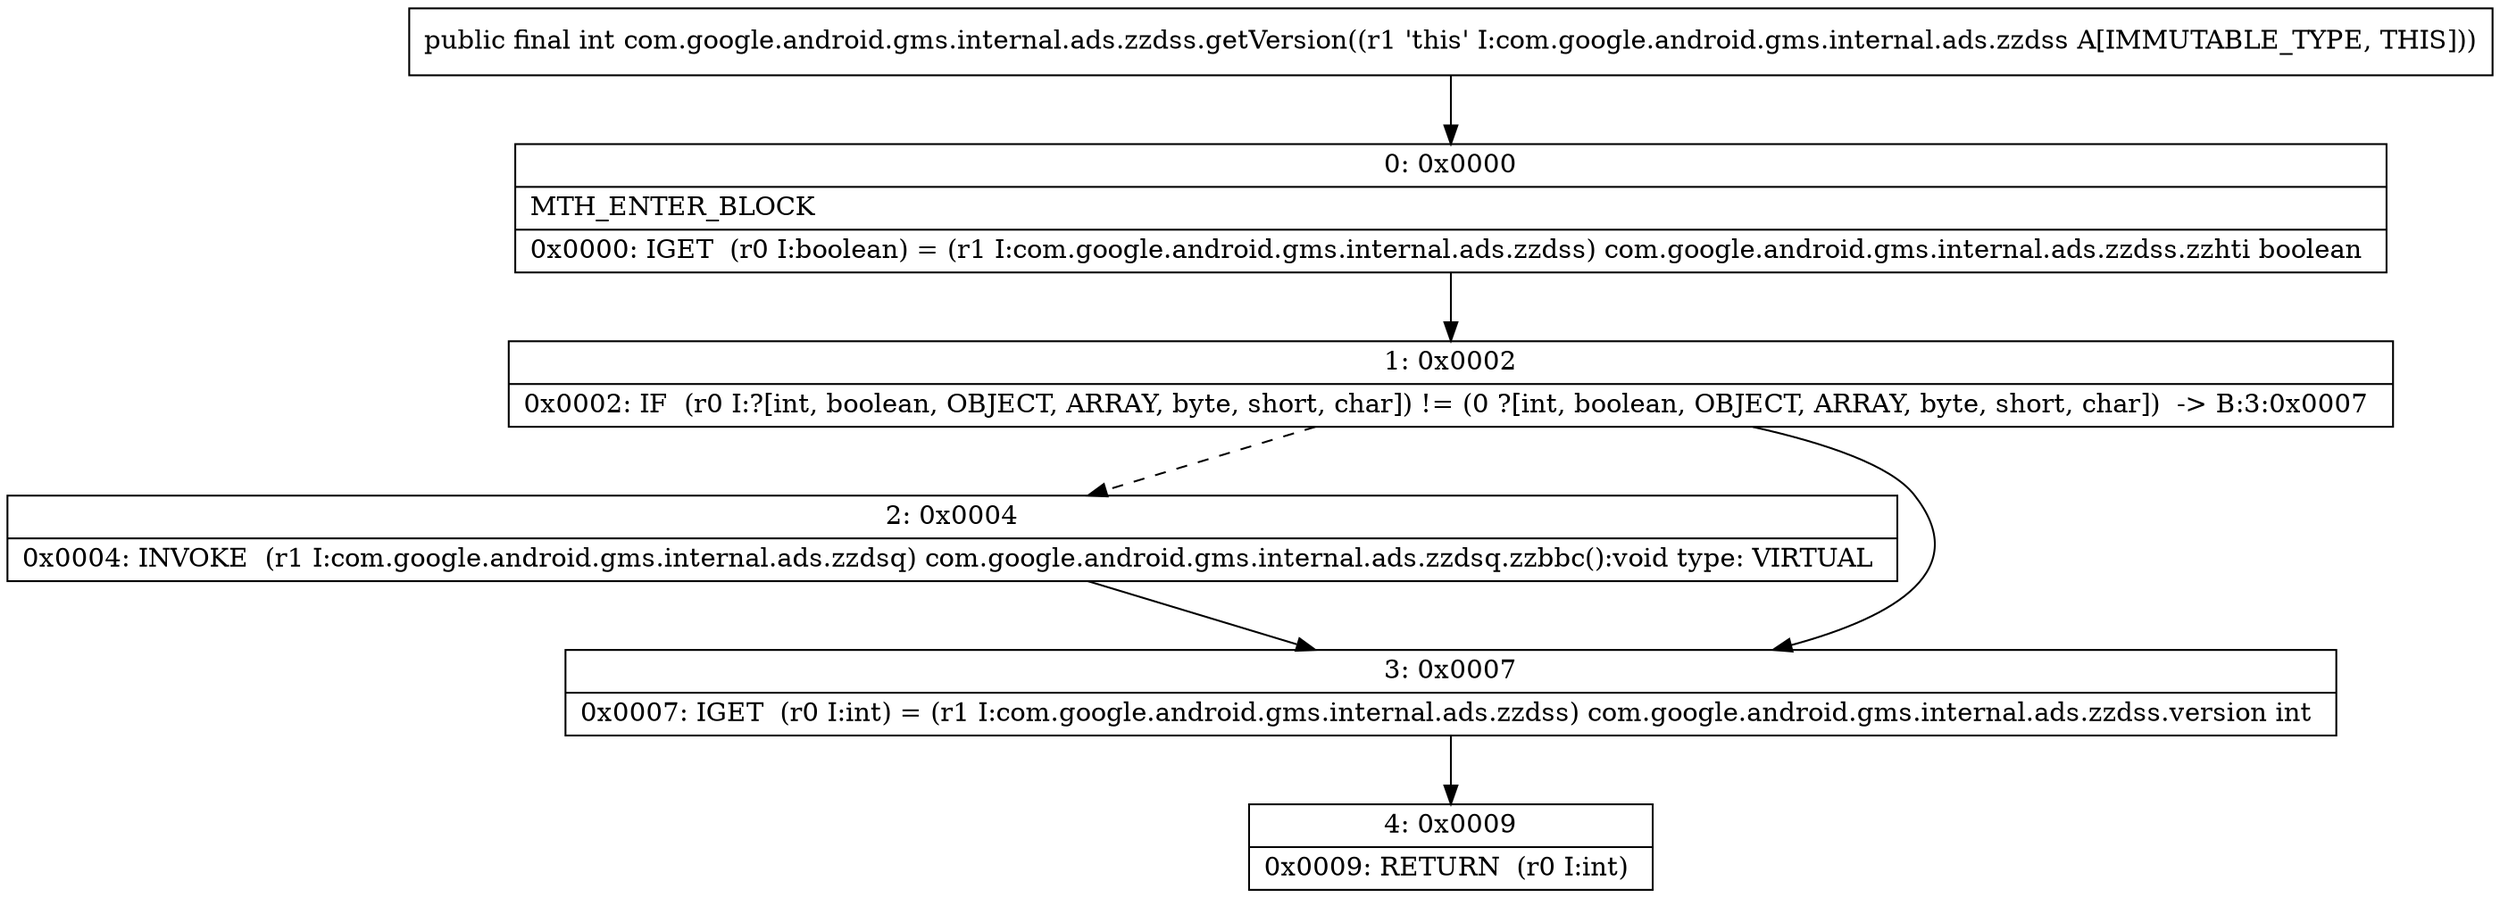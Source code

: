 digraph "CFG forcom.google.android.gms.internal.ads.zzdss.getVersion()I" {
Node_0 [shape=record,label="{0\:\ 0x0000|MTH_ENTER_BLOCK\l|0x0000: IGET  (r0 I:boolean) = (r1 I:com.google.android.gms.internal.ads.zzdss) com.google.android.gms.internal.ads.zzdss.zzhti boolean \l}"];
Node_1 [shape=record,label="{1\:\ 0x0002|0x0002: IF  (r0 I:?[int, boolean, OBJECT, ARRAY, byte, short, char]) != (0 ?[int, boolean, OBJECT, ARRAY, byte, short, char])  \-\> B:3:0x0007 \l}"];
Node_2 [shape=record,label="{2\:\ 0x0004|0x0004: INVOKE  (r1 I:com.google.android.gms.internal.ads.zzdsq) com.google.android.gms.internal.ads.zzdsq.zzbbc():void type: VIRTUAL \l}"];
Node_3 [shape=record,label="{3\:\ 0x0007|0x0007: IGET  (r0 I:int) = (r1 I:com.google.android.gms.internal.ads.zzdss) com.google.android.gms.internal.ads.zzdss.version int \l}"];
Node_4 [shape=record,label="{4\:\ 0x0009|0x0009: RETURN  (r0 I:int) \l}"];
MethodNode[shape=record,label="{public final int com.google.android.gms.internal.ads.zzdss.getVersion((r1 'this' I:com.google.android.gms.internal.ads.zzdss A[IMMUTABLE_TYPE, THIS])) }"];
MethodNode -> Node_0;
Node_0 -> Node_1;
Node_1 -> Node_2[style=dashed];
Node_1 -> Node_3;
Node_2 -> Node_3;
Node_3 -> Node_4;
}

